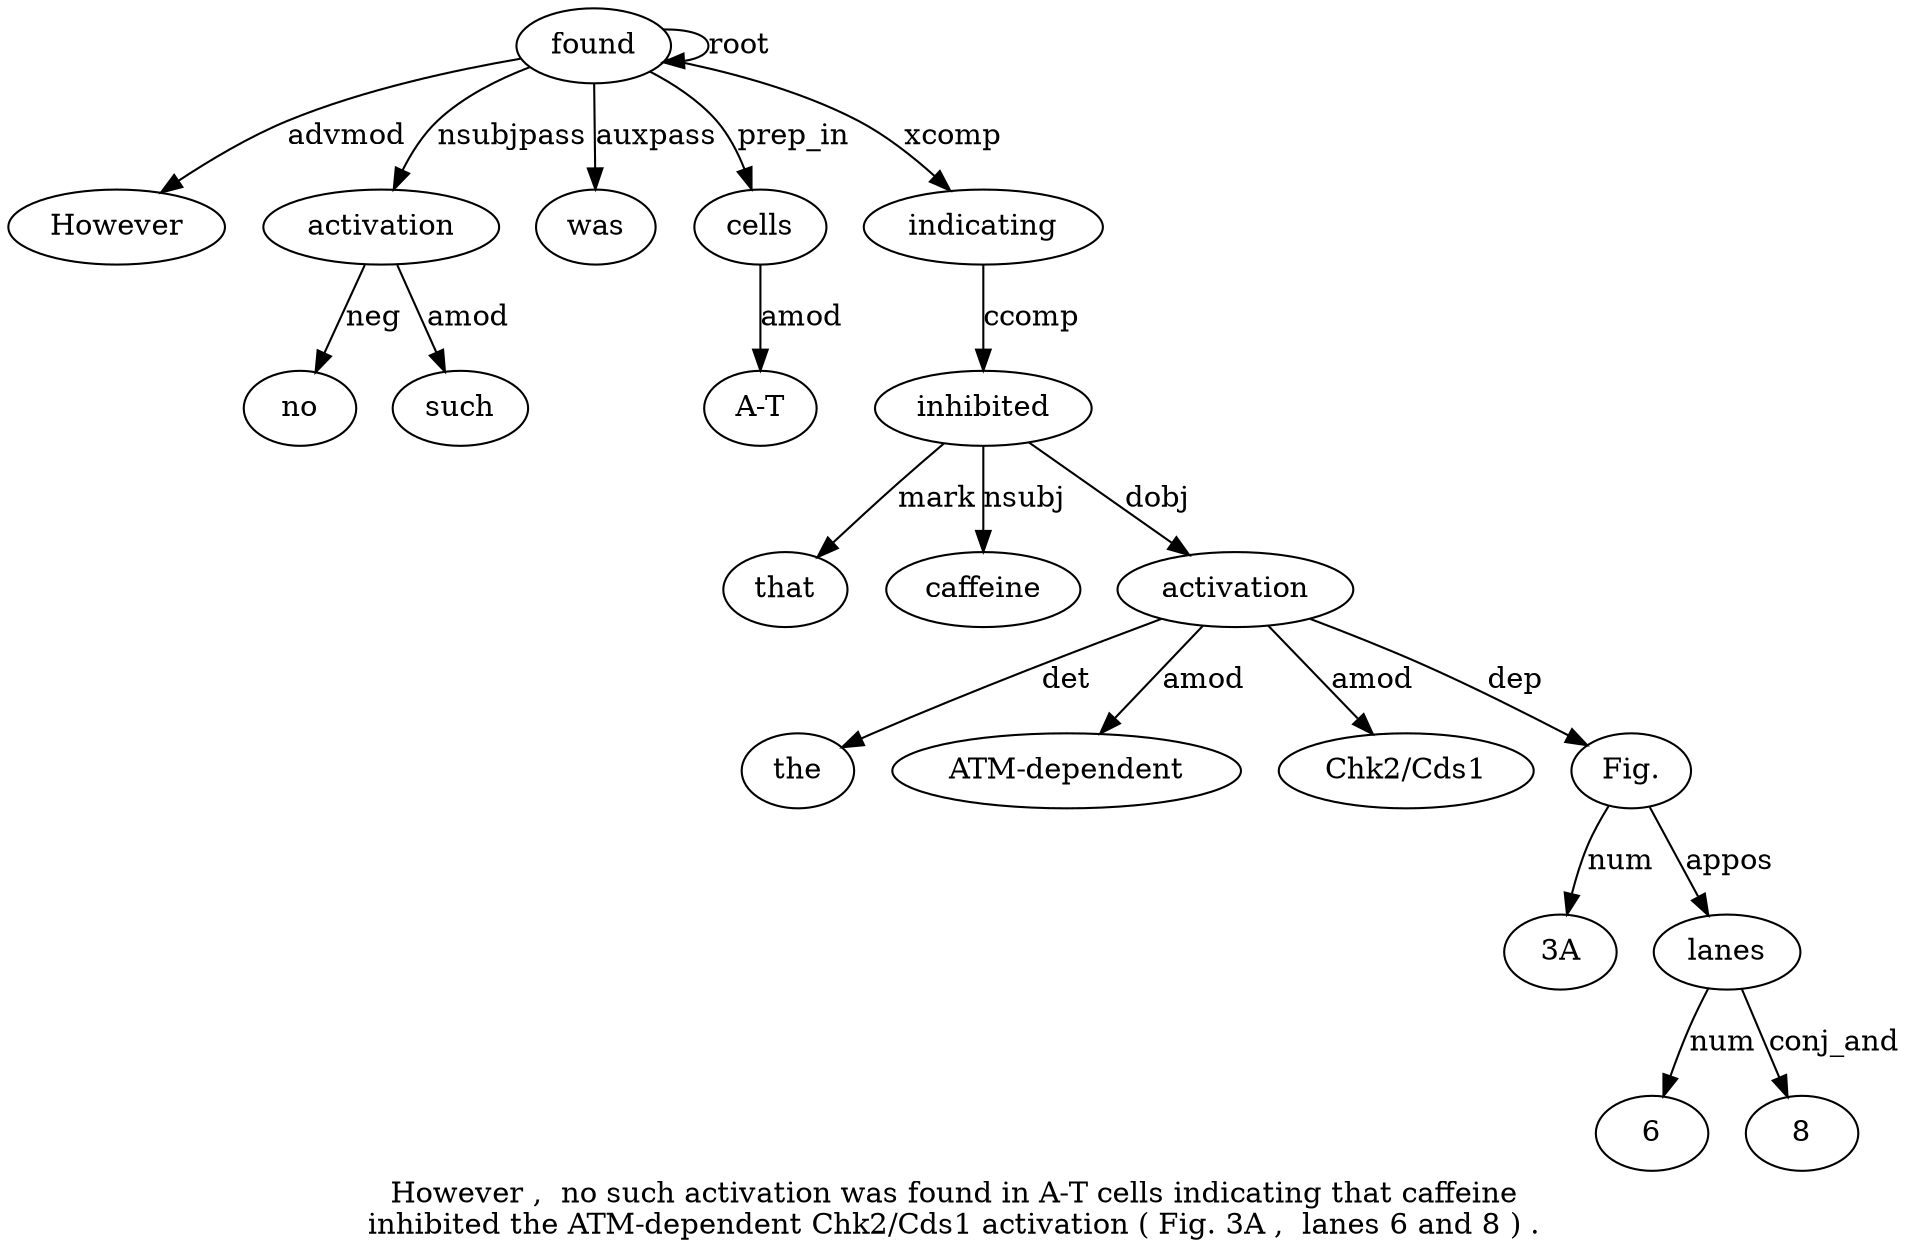 digraph "However ,  no such activation was found in A-T cells indicating that caffeine inhibited the ATM-dependent Chk2/Cds1 activation ( Fig. 3A ,  lanes 6 and 8 ) ." {
label="However ,  no such activation was found in A-T cells indicating that caffeine
inhibited the ATM-dependent Chk2/Cds1 activation ( Fig. 3A ,  lanes 6 and 8 ) .";
found7 [style=filled, fillcolor=white, label=found];
However1 [style=filled, fillcolor=white, label=However];
found7 -> However1  [label=advmod];
activation5 [style=filled, fillcolor=white, label=activation];
no3 [style=filled, fillcolor=white, label=no];
activation5 -> no3  [label=neg];
such4 [style=filled, fillcolor=white, label=such];
activation5 -> such4  [label=amod];
found7 -> activation5  [label=nsubjpass];
was6 [style=filled, fillcolor=white, label=was];
found7 -> was6  [label=auxpass];
found7 -> found7  [label=root];
cells10 [style=filled, fillcolor=white, label=cells];
"A-T9" [style=filled, fillcolor=white, label="A-T"];
cells10 -> "A-T9"  [label=amod];
found7 -> cells10  [label=prep_in];
indicating11 [style=filled, fillcolor=white, label=indicating];
found7 -> indicating11  [label=xcomp];
inhibited14 [style=filled, fillcolor=white, label=inhibited];
that12 [style=filled, fillcolor=white, label=that];
inhibited14 -> that12  [label=mark];
caffeine13 [style=filled, fillcolor=white, label=caffeine];
inhibited14 -> caffeine13  [label=nsubj];
indicating11 -> inhibited14  [label=ccomp];
activation18 [style=filled, fillcolor=white, label=activation];
the15 [style=filled, fillcolor=white, label=the];
activation18 -> the15  [label=det];
"ATM-dependent16" [style=filled, fillcolor=white, label="ATM-dependent"];
activation18 -> "ATM-dependent16"  [label=amod];
"Chk2/Cds117" [style=filled, fillcolor=white, label="Chk2/Cds1"];
activation18 -> "Chk2/Cds117"  [label=amod];
inhibited14 -> activation18  [label=dobj];
"Fig.20" [style=filled, fillcolor=white, label="Fig."];
activation18 -> "Fig.20"  [label=dep];
"3A21" [style=filled, fillcolor=white, label="3A"];
"Fig.20" -> "3A21"  [label=num];
lanes23 [style=filled, fillcolor=white, label=lanes];
"Fig.20" -> lanes23  [label=appos];
624 [style=filled, fillcolor=white, label=6];
lanes23 -> 624  [label=num];
826 [style=filled, fillcolor=white, label=8];
lanes23 -> 826  [label=conj_and];
}
